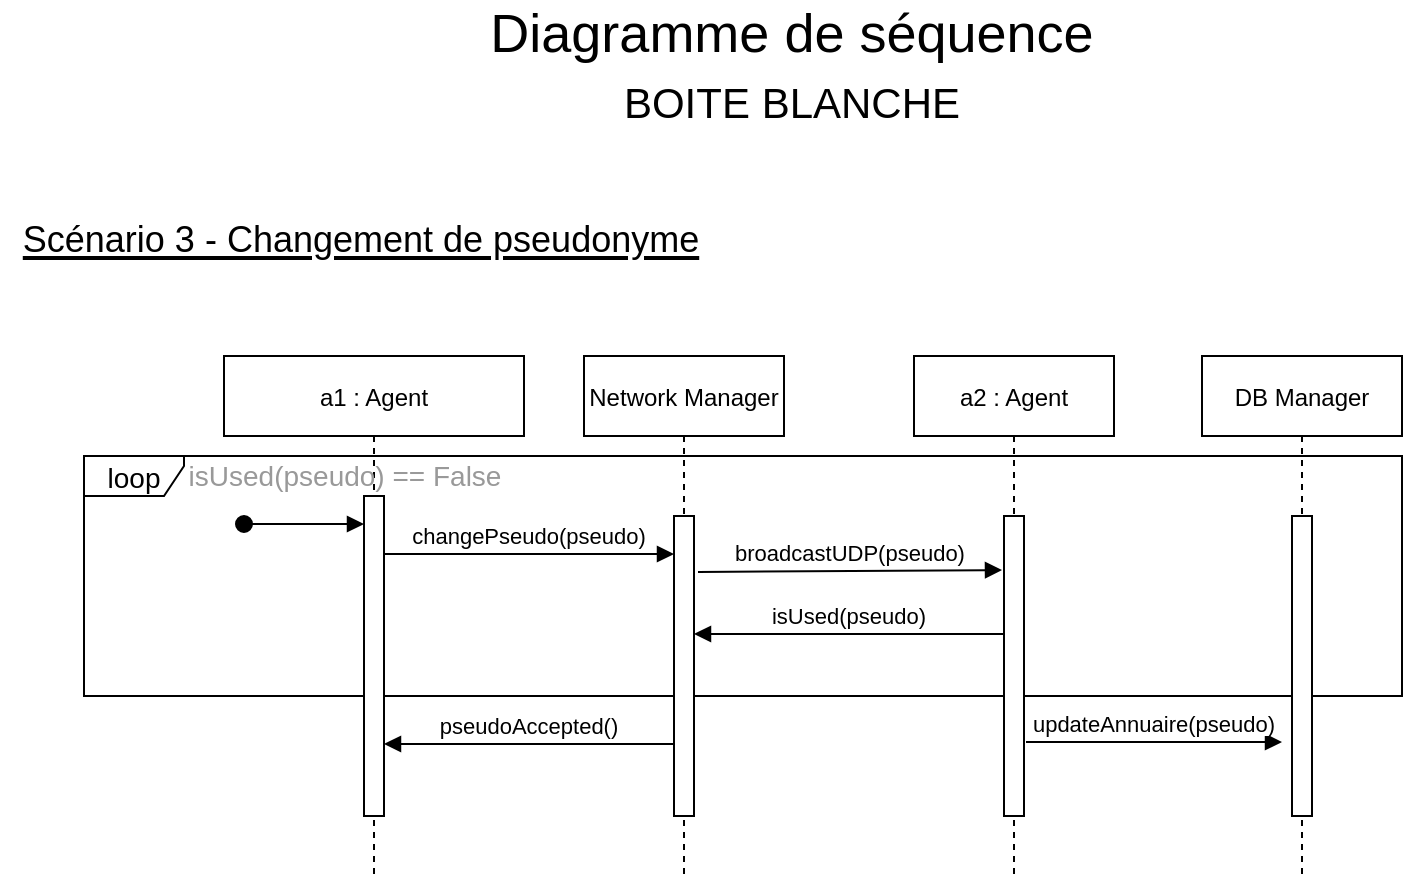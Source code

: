 <mxfile version="20.5.1" type="device"><diagram id="-v3qV9cAoaAT6QBUU_du" name="Page-1"><mxGraphModel dx="1422" dy="780" grid="1" gridSize="10" guides="1" tooltips="1" connect="1" arrows="1" fold="1" page="1" pageScale="1" pageWidth="827" pageHeight="1169" math="0" shadow="0"><root><mxCell id="0"/><mxCell id="1" parent="0"/><mxCell id="8HvqTHddLn9A_yx2D2J7-1" value="&lt;font style=&quot;font-size: 14px;&quot;&gt;loop&lt;/font&gt;" style="shape=umlFrame;whiteSpace=wrap;html=1;fontSize=18;fillColor=none;width=50;height=20;" vertex="1" parent="1"><mxGeometry x="71" y="270" width="659" height="120" as="geometry"/></mxCell><mxCell id="8HvqTHddLn9A_yx2D2J7-2" value="a1 : Agent" style="shape=umlLifeline;perimeter=lifelinePerimeter;container=1;collapsible=0;recursiveResize=0;rounded=0;shadow=0;strokeWidth=1;" vertex="1" parent="1"><mxGeometry x="141" y="220" width="150" height="260" as="geometry"/></mxCell><mxCell id="8HvqTHddLn9A_yx2D2J7-3" value="" style="points=[];perimeter=orthogonalPerimeter;rounded=0;shadow=0;strokeWidth=1;" vertex="1" parent="8HvqTHddLn9A_yx2D2J7-2"><mxGeometry x="70" y="70" width="10" height="160" as="geometry"/></mxCell><mxCell id="8HvqTHddLn9A_yx2D2J7-4" value="" style="verticalAlign=bottom;startArrow=oval;endArrow=block;startSize=8;shadow=0;strokeWidth=1;" edge="1" parent="8HvqTHddLn9A_yx2D2J7-2"><mxGeometry relative="1" as="geometry"><mxPoint x="10" y="84" as="sourcePoint"/><mxPoint x="70" y="84" as="targetPoint"/></mxGeometry></mxCell><mxCell id="8HvqTHddLn9A_yx2D2J7-5" value="&lt;font color=&quot;#999999&quot;&gt;isUsed(pseudo) == False&lt;/font&gt;" style="text;html=1;align=center;verticalAlign=middle;resizable=0;points=[];autosize=1;strokeColor=none;fillColor=none;fontSize=14;" vertex="1" parent="8HvqTHddLn9A_yx2D2J7-2"><mxGeometry x="-30" y="45" width="180" height="30" as="geometry"/></mxCell><mxCell id="8HvqTHddLn9A_yx2D2J7-6" value="Network Manager" style="shape=umlLifeline;perimeter=lifelinePerimeter;container=1;collapsible=0;recursiveResize=0;rounded=0;shadow=0;strokeWidth=1;" vertex="1" parent="1"><mxGeometry x="321" y="220" width="100" height="260" as="geometry"/></mxCell><mxCell id="8HvqTHddLn9A_yx2D2J7-7" value="" style="points=[];perimeter=orthogonalPerimeter;rounded=0;shadow=0;strokeWidth=1;" vertex="1" parent="8HvqTHddLn9A_yx2D2J7-6"><mxGeometry x="45" y="80" width="10" height="150" as="geometry"/></mxCell><mxCell id="8HvqTHddLn9A_yx2D2J7-8" value="changePseudo(pseudo)" style="verticalAlign=bottom;endArrow=block;entryX=0;entryY=0;shadow=0;strokeWidth=1;" edge="1" parent="1"><mxGeometry relative="1" as="geometry"><mxPoint x="221" y="319" as="sourcePoint"/><mxPoint x="366" y="319.0" as="targetPoint"/></mxGeometry></mxCell><mxCell id="8HvqTHddLn9A_yx2D2J7-9" value="broadcastUDP(pseudo)" style="verticalAlign=bottom;endArrow=block;shadow=0;strokeWidth=1;entryX=-0.1;entryY=0.147;entryDx=0;entryDy=0;entryPerimeter=0;" edge="1" parent="1"><mxGeometry relative="1" as="geometry"><mxPoint x="378" y="328" as="sourcePoint"/><mxPoint x="530" y="327.05" as="targetPoint"/></mxGeometry></mxCell><mxCell id="8HvqTHddLn9A_yx2D2J7-10" value="a2 : Agent" style="shape=umlLifeline;perimeter=lifelinePerimeter;container=1;collapsible=0;recursiveResize=0;rounded=0;shadow=0;strokeWidth=1;" vertex="1" parent="1"><mxGeometry x="486" y="220" width="100" height="260" as="geometry"/></mxCell><mxCell id="8HvqTHddLn9A_yx2D2J7-11" value="" style="points=[];perimeter=orthogonalPerimeter;rounded=0;shadow=0;strokeWidth=1;" vertex="1" parent="8HvqTHddLn9A_yx2D2J7-10"><mxGeometry x="45" y="80" width="10" height="150" as="geometry"/></mxCell><mxCell id="8HvqTHddLn9A_yx2D2J7-12" value="&lt;div style=&quot;font-size: 27px;&quot;&gt;&lt;font style=&quot;font-size: 27px;&quot;&gt;&lt;span style=&quot;&quot;&gt;Diagramme de séquence&lt;/span&gt; &lt;br&gt;&lt;/font&gt;&lt;/div&gt;&lt;div style=&quot;font-size: 27px;&quot;&gt;&lt;font style=&quot;font-size: 21px;&quot;&gt;BOITE BLANCHE&lt;/font&gt;&lt;/div&gt;" style="text;html=1;strokeColor=none;fillColor=none;align=center;verticalAlign=middle;whiteSpace=wrap;rounded=0;" vertex="1" parent="1"><mxGeometry x="195" y="60" width="460" height="30" as="geometry"/></mxCell><mxCell id="8HvqTHddLn9A_yx2D2J7-13" value="isUsed(pseudo)" style="verticalAlign=bottom;endArrow=block;shadow=0;strokeWidth=1;" edge="1" parent="1"><mxGeometry relative="1" as="geometry"><mxPoint x="531" y="359" as="sourcePoint"/><mxPoint x="376" y="359" as="targetPoint"/></mxGeometry></mxCell><mxCell id="8HvqTHddLn9A_yx2D2J7-14" value="pseudoAccepted()" style="verticalAlign=bottom;endArrow=block;shadow=0;strokeWidth=1;exitX=0;exitY=0.705;exitDx=0;exitDy=0;exitPerimeter=0;" edge="1" parent="1"><mxGeometry relative="1" as="geometry"><mxPoint x="366" y="414" as="sourcePoint"/><mxPoint x="221" y="414" as="targetPoint"/></mxGeometry></mxCell><mxCell id="8HvqTHddLn9A_yx2D2J7-15" value="&lt;u&gt;&lt;font style=&quot;font-size: 18px;&quot;&gt;Scénario 3 - Changement de pseudonyme&lt;br&gt;&lt;/font&gt;&lt;/u&gt;" style="text;html=1;align=center;verticalAlign=middle;resizable=0;points=[];autosize=1;strokeColor=none;fillColor=none;fontSize=21;" vertex="1" parent="1"><mxGeometry x="29" y="140" width="360" height="40" as="geometry"/></mxCell><mxCell id="8HvqTHddLn9A_yx2D2J7-16" value="DB Manager" style="shape=umlLifeline;perimeter=lifelinePerimeter;container=1;collapsible=0;recursiveResize=0;rounded=0;shadow=0;strokeWidth=1;" vertex="1" parent="1"><mxGeometry x="630" y="220" width="100" height="260" as="geometry"/></mxCell><mxCell id="8HvqTHddLn9A_yx2D2J7-17" value="" style="points=[];perimeter=orthogonalPerimeter;rounded=0;shadow=0;strokeWidth=1;" vertex="1" parent="8HvqTHddLn9A_yx2D2J7-16"><mxGeometry x="45" y="80" width="10" height="150" as="geometry"/></mxCell><mxCell id="8HvqTHddLn9A_yx2D2J7-18" value="updateAnnuaire(pseudo)" style="verticalAlign=bottom;endArrow=block;shadow=0;strokeWidth=1;exitX=1.1;exitY=0.753;exitDx=0;exitDy=0;exitPerimeter=0;" edge="1" parent="1" source="8HvqTHddLn9A_yx2D2J7-11"><mxGeometry relative="1" as="geometry"><mxPoint x="550" y="420" as="sourcePoint"/><mxPoint x="670" y="413" as="targetPoint"/></mxGeometry></mxCell></root></mxGraphModel></diagram></mxfile>